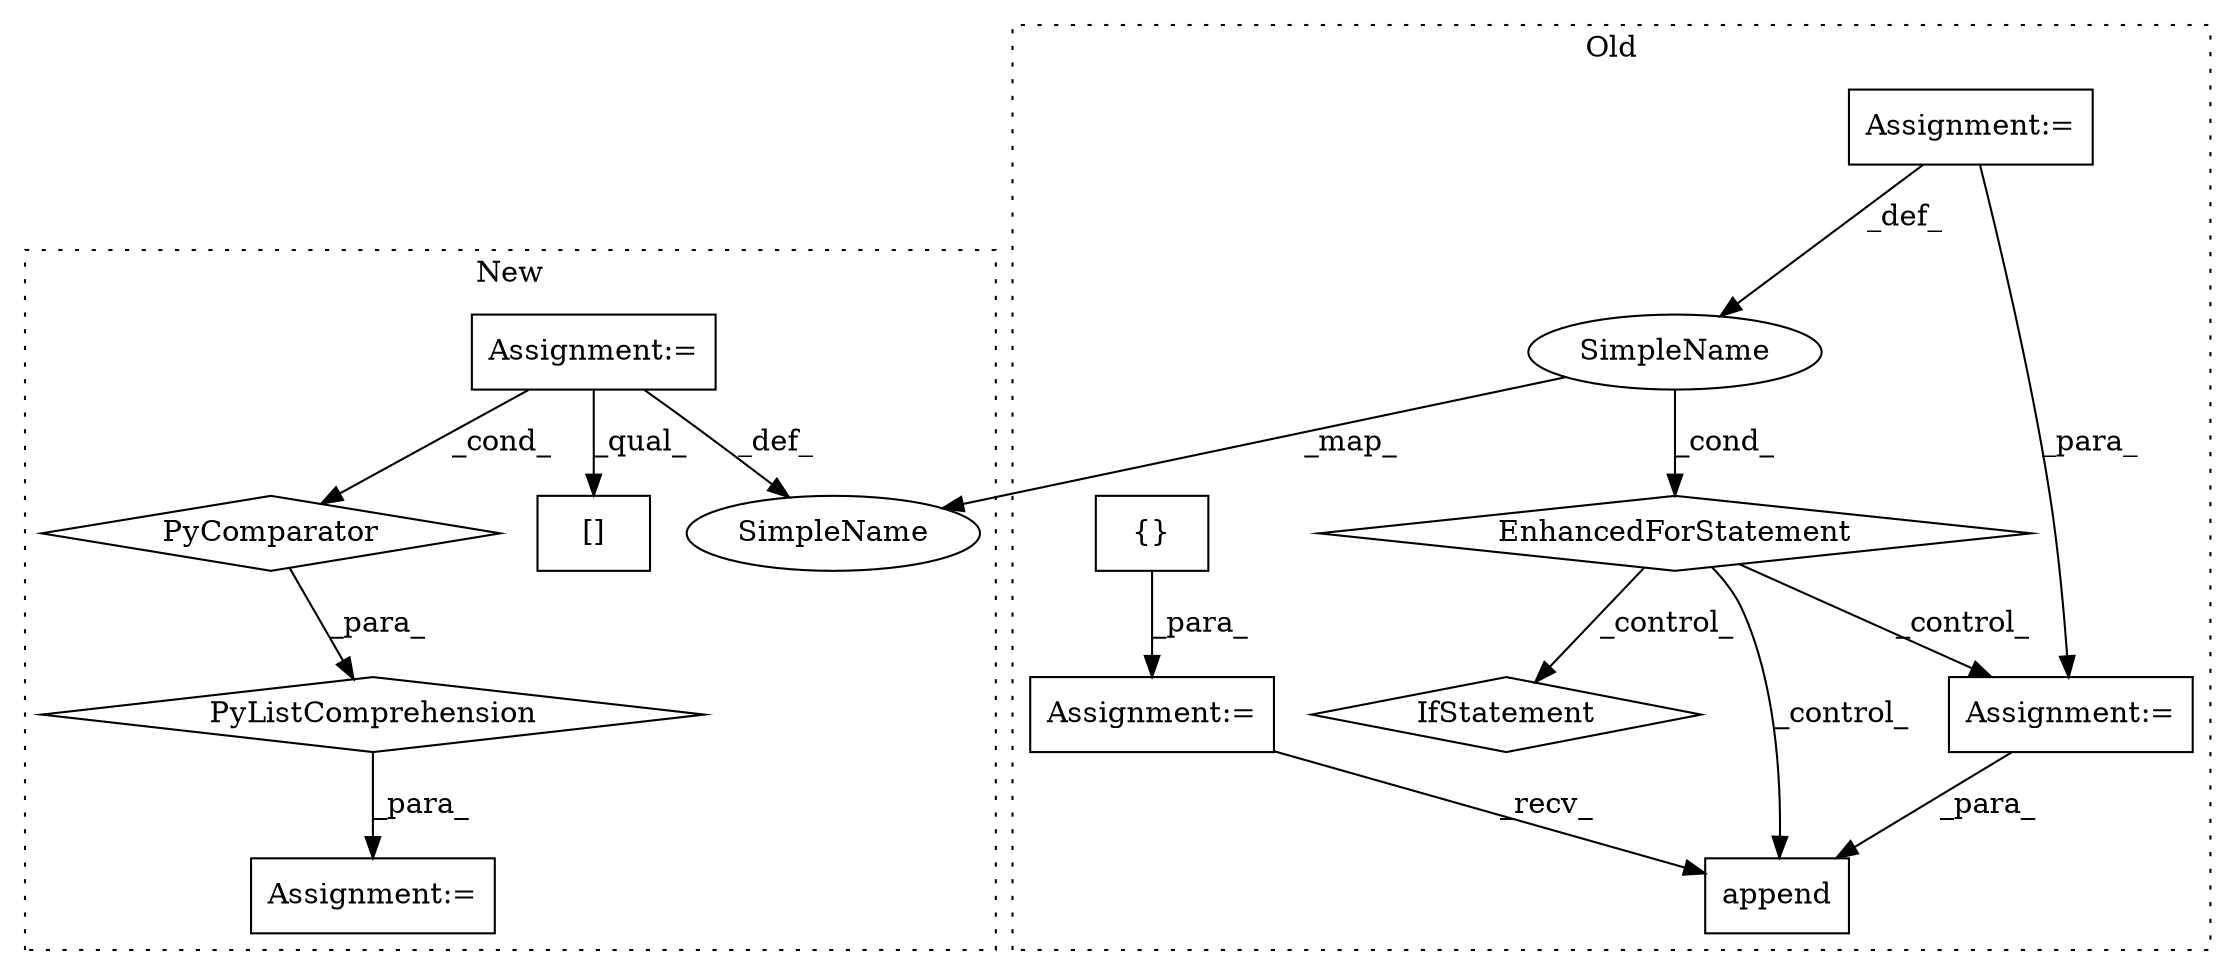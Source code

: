 digraph G {
subgraph cluster0 {
1 [label="append" a="32" s="4705,4722" l="7,1" shape="box"];
5 [label="EnhancedForStatement" a="70" s="3962,4034" l="53,2" shape="diamond"];
6 [label="Assignment:=" a="7" s="3962,4034" l="53,2" shape="box"];
7 [label="Assignment:=" a="7" s="3934" l="1" shape="box"];
8 [label="{}" a="4" s="3954" l="2" shape="box"];
10 [label="SimpleName" a="42" s="4019" l="3" shape="ellipse"];
12 [label="Assignment:=" a="7" s="4608" l="1" shape="box"];
14 [label="IfStatement" a="25" s="4528" l="58" shape="diamond"];
label = "Old";
style="dotted";
}
subgraph cluster1 {
2 [label="PyListComprehension" a="109" s="3937" l="155" shape="diamond"];
3 [label="PyComparator" a="113" s="4057" l="27" shape="diamond"];
4 [label="Assignment:=" a="7" s="4057" l="27" shape="box"];
9 [label="Assignment:=" a="7" s="3905" l="1" shape="box"];
11 [label="SimpleName" a="42" s="4060" l="3" shape="ellipse"];
13 [label="[]" a="2" s="3946,3997" l="12,1" shape="box"];
label = "New";
style="dotted";
}
2 -> 9 [label="_para_"];
3 -> 2 [label="_para_"];
4 -> 13 [label="_qual_"];
4 -> 3 [label="_cond_"];
4 -> 11 [label="_def_"];
5 -> 12 [label="_control_"];
5 -> 14 [label="_control_"];
5 -> 1 [label="_control_"];
6 -> 10 [label="_def_"];
6 -> 12 [label="_para_"];
7 -> 1 [label="_recv_"];
8 -> 7 [label="_para_"];
10 -> 5 [label="_cond_"];
10 -> 11 [label="_map_"];
12 -> 1 [label="_para_"];
}